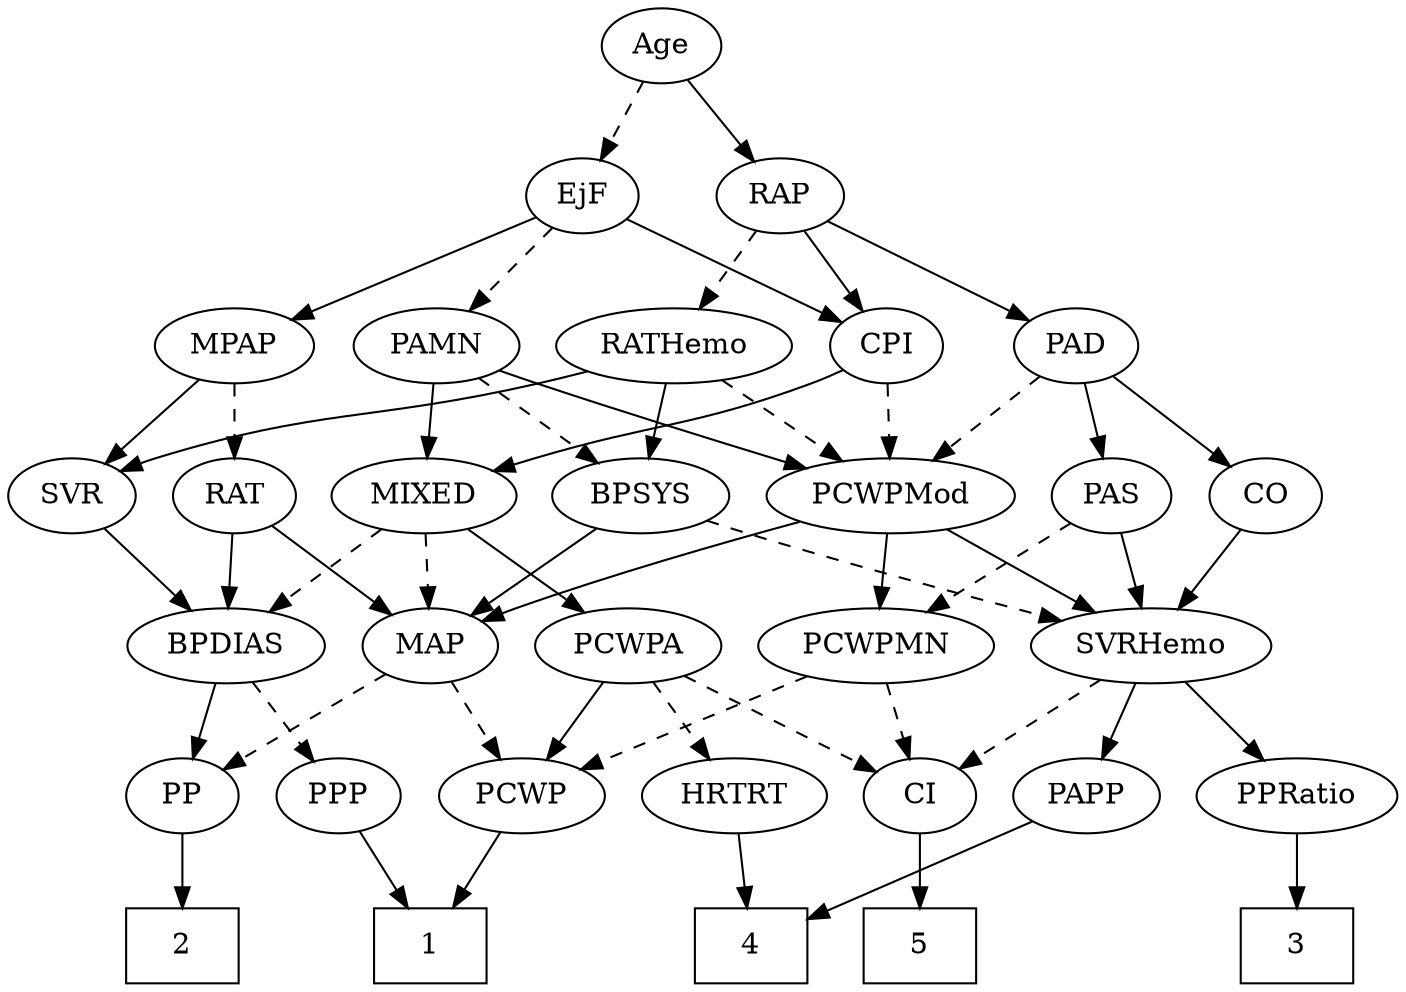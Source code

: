 strict digraph {
	graph [bb="0,0,614.59,468"];
	node [label="\N"];
	1	[height=0.5,
		pos="190.95,18",
		shape=box,
		width=0.75];
	2	[height=0.5,
		pos="78.948,18",
		shape=box,
		width=0.75];
	3	[height=0.5,
		pos="574.95,18",
		shape=box,
		width=0.75];
	4	[height=0.5,
		pos="329.95,18",
		shape=box,
		width=0.75];
	5	[height=0.5,
		pos="408.95,18",
		shape=box,
		width=0.75];
	Age	[height=0.5,
		pos="289.95,450",
		width=0.75];
	EjF	[height=0.5,
		pos="253.95,378",
		width=0.75];
	Age -> EjF	[pos="e,262.25,395.15 281.6,432.76 277.24,424.28 271.8,413.71 266.91,404.2",
		style=dashed];
	RAP	[height=0.5,
		pos="341.95,378",
		width=0.77632];
	Age -> RAP	[pos="e,330.44,394.49 301.49,433.46 308.22,424.4 316.85,412.79 324.41,402.61",
		style=solid];
	MPAP	[height=0.5,
		pos="100.95,306",
		width=0.97491];
	EjF -> MPAP	[pos="e,126.25,318.58 232.35,367.12 207.15,355.59 165.16,336.38 135.44,322.78",
		style=solid];
	PAMN	[height=0.5,
		pos="190.95,306",
		width=1.011];
	EjF -> PAMN	[pos="e,205.16,322.8 240.59,362.15 232.3,352.94 221.47,340.91 212.04,330.43",
		style=dashed];
	CPI	[height=0.5,
		pos="388.95,306",
		width=0.75];
	EjF -> CPI	[pos="e,368.35,317.68 274.75,366.22 297.41,354.47 333.84,335.57 359.45,322.3",
		style=solid];
	PAD	[height=0.5,
		pos="474.95,306",
		width=0.79437];
	RAP -> PAD	[pos="e,453.53,318.27 363.02,365.91 384.97,354.35 419.58,336.14 444.5,323.02",
		style=solid];
	RATHemo	[height=0.5,
		pos="294.95,306",
		width=1.3721];
	RAP -> RATHemo	[pos="e,306.23,323.8 331.28,361.12 325.56,352.59 318.37,341.89 311.9,332.25",
		style=dashed];
	RAP -> CPI	[pos="e,378.32,322.82 352.61,361.12 358.5,352.34 365.94,341.26 372.55,331.42",
		style=solid];
	MIXED	[height=0.5,
		pos="186.95,234",
		width=1.1193];
	PCWPA	[height=0.5,
		pos="278.95,162",
		width=1.1555];
	MIXED -> PCWPA	[pos="e,259.15,178.07 206.46,218.15 219.42,208.29 236.64,195.19 251.05,184.23",
		style=solid];
	BPDIAS	[height=0.5,
		pos="97.948,162",
		width=1.1735];
	MIXED -> BPDIAS	[pos="e,117.22,178.16 167.64,217.81 155.27,208.09 139.04,195.32 125.36,184.56",
		style=dashed];
	MAP	[height=0.5,
		pos="188.95,162",
		width=0.84854];
	MIXED -> MAP	[pos="e,188.46,180.1 187.44,215.7 187.66,207.98 187.93,198.71 188.17,190.11",
		style=dashed];
	RAT	[height=0.5,
		pos="100.95,234",
		width=0.75827];
	MPAP -> RAT	[pos="e,100.95,252.1 100.95,287.7 100.95,279.98 100.95,270.71 100.95,262.11",
		style=dashed];
	SVR	[height=0.5,
		pos="27.948,234",
		width=0.77632];
	MPAP -> SVR	[pos="e,43.256,249.68 85.108,289.81 75.023,280.14 61.8,267.46 50.613,256.73",
		style=solid];
	BPSYS	[height=0.5,
		pos="282.95,234",
		width=1.0471];
	SVRHemo	[height=0.5,
		pos="506.95,162",
		width=1.3902];
	BPSYS -> SVRHemo	[pos="e,469.21,174.03 311.69,222.31 317.7,220.16 324.02,217.96 329.95,216 354.02,208.05 415.83,189.72 459.61,176.85",
		style=dashed];
	BPSYS -> MAP	[pos="e,207.12,176.54 263.47,218.5 249.5,208.09 230.51,193.95 215.2,182.55",
		style=solid];
	CO	[height=0.5,
		pos="559.95,234",
		width=0.75];
	PAD -> CO	[pos="e,543.48,248.56 491.74,291.17 504.28,280.85 521.6,266.58 535.65,255.01",
		style=solid];
	PAS	[height=0.5,
		pos="487.95,234",
		width=0.75];
	PAD -> PAS	[pos="e,484.74,252.28 478.09,288.05 479.53,280.35 481.26,271.03 482.87,262.36",
		style=solid];
	PCWPMod	[height=0.5,
		pos="390.95,234",
		width=1.4443];
	PAD -> PCWPMod	[pos="e,410.15,251.01 458.35,291.17 446.87,281.6 431.33,268.65 418.06,257.6",
		style=dashed];
	CO -> SVRHemo	[pos="e,519.42,179.47 548.19,217.46 541.51,208.65 533.02,197.43 525.47,187.46",
		style=solid];
	PCWPMN	[height=0.5,
		pos="388.95,162",
		width=1.3902];
	PAS -> PCWPMN	[pos="e,410.79,178.45 469.79,220.16 455.62,210.14 435.64,196.02 419.09,184.31",
		style=dashed];
	PAS -> SVRHemo	[pos="e,502.26,180.28 492.55,216.05 494.66,208.26 497.22,198.82 499.6,190.08",
		style=solid];
	PAMN -> MIXED	[pos="e,187.92,252.1 189.96,287.7 189.52,279.98 188.99,270.71 188.5,262.11",
		style=solid];
	PAMN -> BPSYS	[pos="e,263.59,249.73 210.01,290.5 223.12,280.52 240.74,267.11 255.38,255.98",
		style=dashed];
	PAMN -> PCWPMod	[pos="e,355.08,247.09 219.13,294.47 225.01,292.31 231.17,290.06 236.95,288 273.35,275.01 314.79,260.78 345.51,250.34",
		style=solid];
	RATHemo -> BPSYS	[pos="e,285.88,252.1 291.98,287.7 290.66,279.98 289.07,270.71 287.6,262.11",
		style=solid];
	RATHemo -> SVR	[pos="e,49.535,245.9 257.92,293.88 250.66,291.83 243.08,289.78 235.95,288 160.58,269.24 138.69,276.36 64.948,252 63.035,251.37 61.089,\
250.67 59.142,249.92",
		style=solid];
	RATHemo -> PCWPMod	[pos="e,369.7,250.49 316.25,289.46 329.55,279.77 346.86,267.15 361.46,256.5",
		style=dashed];
	CPI -> MIXED	[pos="e,217.47,245.78 367.85,294.42 363.01,292.17 357.85,289.9 352.95,288 302.22,268.33 287.66,268.92 235.95,252 233.05,251.05 230.05,\
250.05 227.04,249.04",
		style=solid];
	CPI -> PCWPMod	[pos="e,390.46,252.1 389.44,287.7 389.66,279.98 389.93,270.71 390.17,262.11",
		style=dashed];
	RAT -> BPDIAS	[pos="e,98.681,180.1 100.21,215.7 99.875,207.98 99.478,198.71 99.109,190.11",
		style=solid];
	RAT -> MAP	[pos="e,171.43,176.93 117.91,219.5 130.77,209.27 148.66,195.04 163.27,183.42",
		style=solid];
	SVR -> BPDIAS	[pos="e,81.998,178.95 42.452,218.5 51.822,209.13 64.219,196.73 74.919,186.03",
		style=solid];
	PCWPMod -> PCWPMN	[pos="e,389.44,180.1 390.45,215.7 390.23,207.98 389.97,198.71 389.72,190.11",
		style=solid];
	PCWPMod -> SVRHemo	[pos="e,482.5,177.75 415.83,217.98 432.77,207.76 455.36,194.13 473.82,182.99",
		style=solid];
	PCWPMod -> MAP	[pos="e,212.31,173.62 352.71,221.71 319.44,211.62 270.1,196 227.95,180 225.87,179.21 223.75,178.37 221.61,177.51",
		style=solid];
	PCWP	[height=0.5,
		pos="230.95,90",
		width=0.97491];
	PCWPA -> PCWP	[pos="e,242.24,107.47 267.57,144.41 261.71,135.87 254.45,125.28 247.94,115.79",
		style=solid];
	CI	[height=0.5,
		pos="408.95,90",
		width=0.75];
	PCWPA -> CI	[pos="e,388.65,101.93 304.01,147.5 325.67,135.84 356.99,118.98 379.77,106.71",
		style=dashed];
	HRTRT	[height=0.5,
		pos="323.95,90",
		width=1.1013];
	PCWPA -> HRTRT	[pos="e,313.36,107.47 289.61,144.41 295.05,135.95 301.77,125.49 307.83,116.08",
		style=dashed];
	PCWPMN -> PCWP	[pos="e,256.62,102.37 358.48,147.5 332.01,135.78 293.67,118.79 265.95,106.51",
		style=dashed];
	PCWPMN -> CI	[pos="e,404.15,107.79 393.79,144.05 396.05,136.14 398.79,126.54 401.32,117.69",
		style=dashed];
	PPRatio	[height=0.5,
		pos="574.95,90",
		width=1.1013];
	SVRHemo -> PPRatio	[pos="e,559.73,106.67 522.72,144.76 531.6,135.62 542.83,124.06 552.6,114",
		style=solid];
	SVRHemo -> CI	[pos="e,426.71,103.69 485.2,145.46 470.35,134.86 450.62,120.76 434.94,109.57",
		style=dashed];
	PAPP	[height=0.5,
		pos="485.95,90",
		width=0.88464];
	SVRHemo -> PAPP	[pos="e,490.98,107.79 501.86,144.05 499.47,136.06 496.55,126.33 493.87,117.4",
		style=solid];
	PP	[height=0.5,
		pos="78.948,90",
		width=0.75];
	BPDIAS -> PP	[pos="e,83.505,107.79 93.348,144.05 91.201,136.14 88.594,126.54 86.191,117.69",
		style=solid];
	PPP	[height=0.5,
		pos="150.95,90",
		width=0.75];
	BPDIAS -> PPP	[pos="e,139.09,106.67 110.24,144.76 116.96,135.89 125.4,124.74 132.86,114.89",
		style=dashed];
	MAP -> PP	[pos="e,97.983,103.11 169.03,148.32 151.52,137.19 125.89,120.87 106.43,108.49",
		style=dashed];
	MAP -> PCWP	[pos="e,220.97,107.63 198.69,144.76 203.76,136.32 210.07,125.8 215.76,116.31",
		style=dashed];
	PP -> 2	[pos="e,78.948,36.104 78.948,71.697 78.948,63.983 78.948,54.712 78.948,46.112",
		style=solid];
	PPP -> 1	[pos="e,181.16,36.124 160.22,72.765 164.93,64.525 170.77,54.317 176.08,45.016",
		style=solid];
	PPRatio -> 3	[pos="e,574.95,36.104 574.95,71.697 574.95,63.983 574.95,54.712 574.95,46.112",
		style=solid];
	PCWP -> 1	[pos="e,200.92,36.447 221.47,72.411 216.82,64.285 211.12,54.307 205.91,45.184",
		style=solid];
	CI -> 5	[pos="e,408.95,36.104 408.95,71.697 408.95,63.983 408.95,54.712 408.95,46.112",
		style=solid];
	PAPP -> 4	[pos="e,357.03,31.153 461.57,78.062 436.09,66.627 395.8,48.551 366.51,35.405",
		style=solid];
	HRTRT -> 4	[pos="e,328.48,36.104 325.43,71.697 326.09,63.983 326.89,54.712 327.62,46.112",
		style=solid];
}
